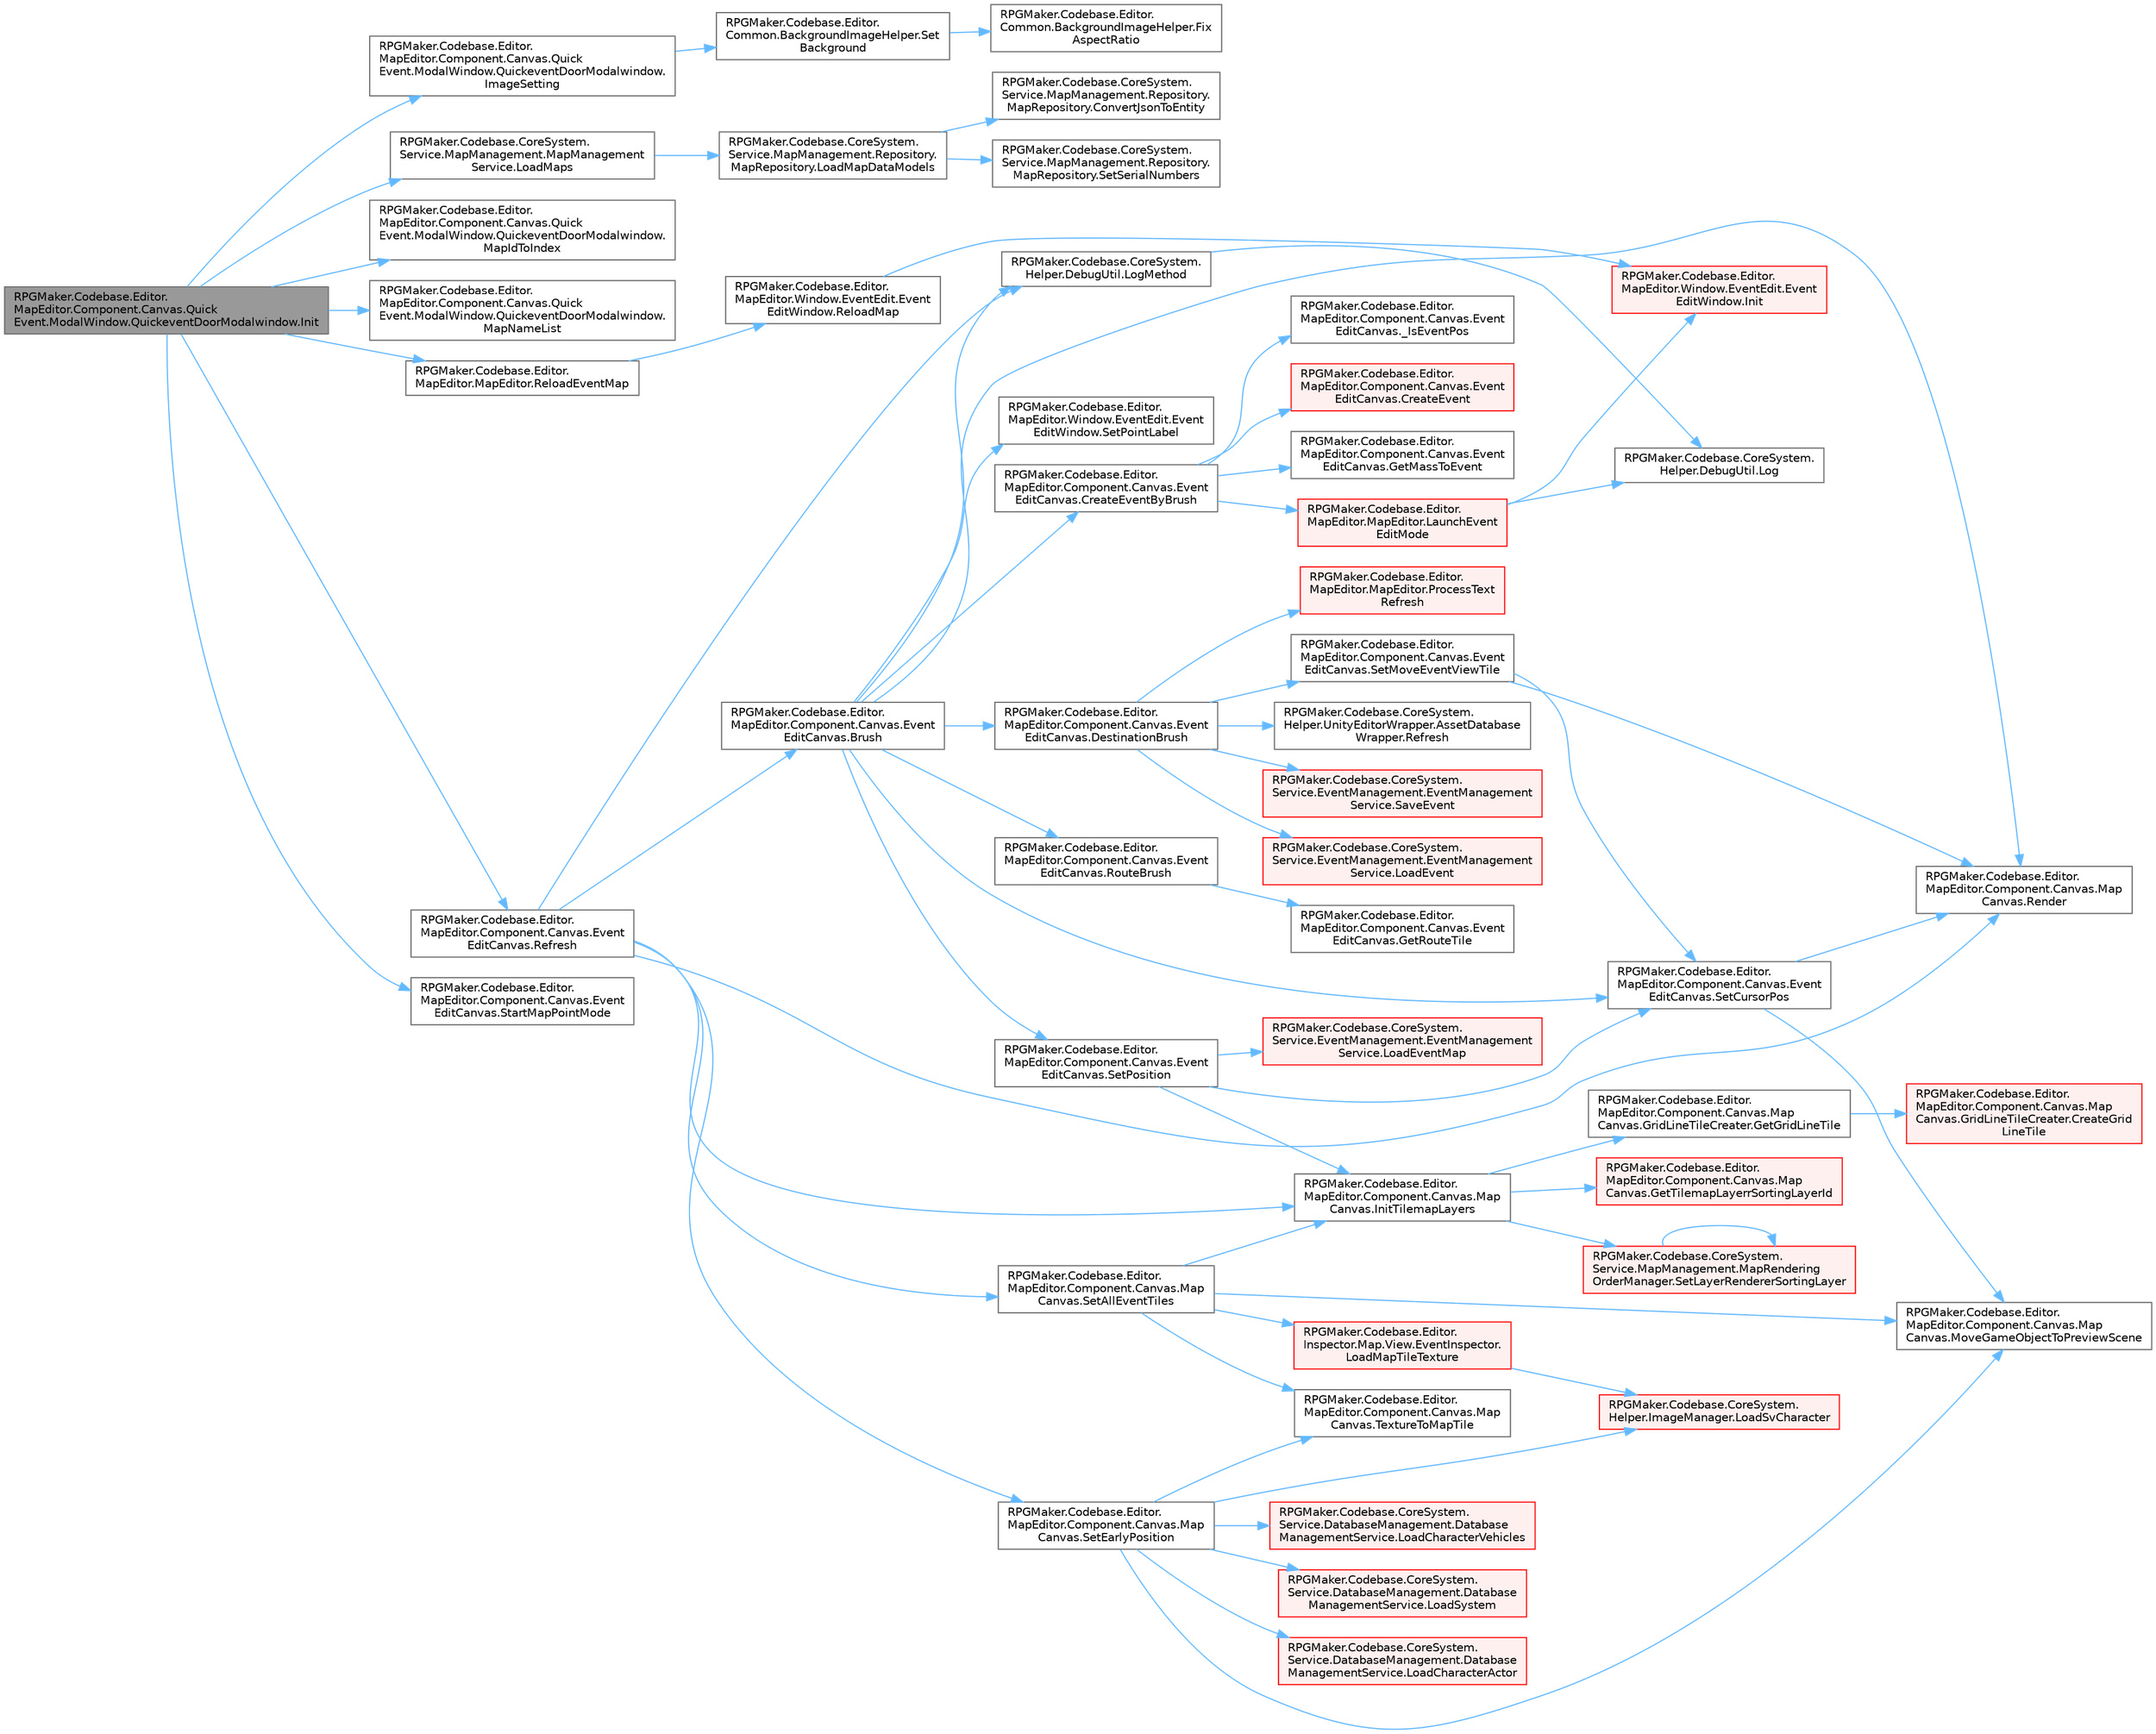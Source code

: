 digraph "RPGMaker.Codebase.Editor.MapEditor.Component.Canvas.QuickEvent.ModalWindow.QuickeventDoorModalwindow.Init"
{
 // LATEX_PDF_SIZE
  bgcolor="transparent";
  edge [fontname=Helvetica,fontsize=10,labelfontname=Helvetica,labelfontsize=10];
  node [fontname=Helvetica,fontsize=10,shape=box,height=0.2,width=0.4];
  rankdir="LR";
  Node1 [id="Node000001",label="RPGMaker.Codebase.Editor.\lMapEditor.Component.Canvas.Quick\lEvent.ModalWindow.QuickeventDoorModalwindow.Init",height=0.2,width=0.4,color="gray40", fillcolor="grey60", style="filled", fontcolor="black",tooltip="😁 初期化"];
  Node1 -> Node2 [id="edge1_Node000001_Node000002",color="steelblue1",style="solid",tooltip=" "];
  Node2 [id="Node000002",label="RPGMaker.Codebase.Editor.\lMapEditor.Component.Canvas.Quick\lEvent.ModalWindow.QuickeventDoorModalwindow.\lImageSetting",height=0.2,width=0.4,color="grey40", fillcolor="white", style="filled",URL="$de/dde/class_r_p_g_maker_1_1_codebase_1_1_editor_1_1_map_editor_1_1_component_1_1_canvas_1_1_quick_even0f401f0183987560bc8ad020c341b628.html#ac66db3b1dc37e9949874d5dfded5a15c",tooltip=" "];
  Node2 -> Node3 [id="edge2_Node000002_Node000003",color="steelblue1",style="solid",tooltip=" "];
  Node3 [id="Node000003",label="RPGMaker.Codebase.Editor.\lCommon.BackgroundImageHelper.Set\lBackground",height=0.2,width=0.4,color="grey40", fillcolor="white", style="filled",URL="$d5/df7/class_r_p_g_maker_1_1_codebase_1_1_editor_1_1_common_1_1_background_image_helper.html#a1de7ce4ee0531fdc93fb8aff2cbdf02e",tooltip="😁 背景画像の設定"];
  Node3 -> Node4 [id="edge3_Node000003_Node000004",color="steelblue1",style="solid",tooltip=" "];
  Node4 [id="Node000004",label="RPGMaker.Codebase.Editor.\lCommon.BackgroundImageHelper.Fix\lAspectRatio",height=0.2,width=0.4,color="grey40", fillcolor="white", style="filled",URL="$d5/df7/class_r_p_g_maker_1_1_codebase_1_1_editor_1_1_common_1_1_background_image_helper.html#a9efd5a671f44a0ca94270e707a15d2ec",tooltip="😁 背景画像の設定"];
  Node1 -> Node5 [id="edge4_Node000001_Node000005",color="steelblue1",style="solid",tooltip=" "];
  Node5 [id="Node000005",label="RPGMaker.Codebase.CoreSystem.\lService.MapManagement.MapManagement\lService.LoadMaps",height=0.2,width=0.4,color="grey40", fillcolor="white", style="filled",URL="$da/d11/class_r_p_g_maker_1_1_codebase_1_1_core_system_1_1_service_1_1_map_management_1_1_map_management_service.html#ac1e32acf560202489431edc32292d3ac",tooltip="😁 [マップ操作]"];
  Node5 -> Node6 [id="edge5_Node000005_Node000006",color="steelblue1",style="solid",tooltip=" "];
  Node6 [id="Node000006",label="RPGMaker.Codebase.CoreSystem.\lService.MapManagement.Repository.\lMapRepository.LoadMapDataModels",height=0.2,width=0.4,color="grey40", fillcolor="white", style="filled",URL="$d5/d90/class_r_p_g_maker_1_1_codebase_1_1_core_system_1_1_service_1_1_map_management_1_1_repository_1_1_map_repository.html#ae52ac0cf88d7d660713d2c01b24207e2",tooltip="😁 マップ・データ・モデル読込"];
  Node6 -> Node7 [id="edge6_Node000006_Node000007",color="steelblue1",style="solid",tooltip=" "];
  Node7 [id="Node000007",label="RPGMaker.Codebase.CoreSystem.\lService.MapManagement.Repository.\lMapRepository.ConvertJsonToEntity",height=0.2,width=0.4,color="grey40", fillcolor="white", style="filled",URL="$d5/d90/class_r_p_g_maker_1_1_codebase_1_1_core_system_1_1_service_1_1_map_management_1_1_repository_1_1_map_repository.html#a712ec3f11afbdf696f89f34c65583346",tooltip="😁 JSONからエンティティへ変換"];
  Node6 -> Node8 [id="edge7_Node000006_Node000008",color="steelblue1",style="solid",tooltip=" "];
  Node8 [id="Node000008",label="RPGMaker.Codebase.CoreSystem.\lService.MapManagement.Repository.\lMapRepository.SetSerialNumbers",height=0.2,width=0.4,color="grey40", fillcolor="white", style="filled",URL="$d5/d90/class_r_p_g_maker_1_1_codebase_1_1_core_system_1_1_service_1_1_map_management_1_1_repository_1_1_map_repository.html#aac8a4802465c30e6b280e54872da1e8d",tooltip="連番設定"];
  Node1 -> Node9 [id="edge8_Node000001_Node000009",color="steelblue1",style="solid",tooltip=" "];
  Node9 [id="Node000009",label="RPGMaker.Codebase.Editor.\lMapEditor.Component.Canvas.Quick\lEvent.ModalWindow.QuickeventDoorModalwindow.\lMapIdToIndex",height=0.2,width=0.4,color="grey40", fillcolor="white", style="filled",URL="$de/dde/class_r_p_g_maker_1_1_codebase_1_1_editor_1_1_map_editor_1_1_component_1_1_canvas_1_1_quick_even0f401f0183987560bc8ad020c341b628.html#a3ff96c20910cc087afa7b4cbc75834fd",tooltip=" "];
  Node1 -> Node10 [id="edge9_Node000001_Node000010",color="steelblue1",style="solid",tooltip=" "];
  Node10 [id="Node000010",label="RPGMaker.Codebase.Editor.\lMapEditor.Component.Canvas.Quick\lEvent.ModalWindow.QuickeventDoorModalwindow.\lMapNameList",height=0.2,width=0.4,color="grey40", fillcolor="white", style="filled",URL="$de/dde/class_r_p_g_maker_1_1_codebase_1_1_editor_1_1_map_editor_1_1_component_1_1_canvas_1_1_quick_even0f401f0183987560bc8ad020c341b628.html#a308cd491468908bc424435b022ca5de0",tooltip=" "];
  Node1 -> Node11 [id="edge10_Node000001_Node000011",color="steelblue1",style="solid",tooltip=" "];
  Node11 [id="Node000011",label="RPGMaker.Codebase.Editor.\lMapEditor.Component.Canvas.Event\lEditCanvas.Refresh",height=0.2,width=0.4,color="grey40", fillcolor="white", style="filled",URL="$df/d64/class_r_p_g_maker_1_1_codebase_1_1_editor_1_1_map_editor_1_1_component_1_1_canvas_1_1_event_edit_canvas.html#a78803b998253513023cb9706e7ed1f94",tooltip="データおよび表示更新"];
  Node11 -> Node12 [id="edge11_Node000011_Node000012",color="steelblue1",style="solid",tooltip=" "];
  Node12 [id="Node000012",label="RPGMaker.Codebase.Editor.\lMapEditor.Component.Canvas.Event\lEditCanvas.Brush",height=0.2,width=0.4,color="grey40", fillcolor="white", style="filled",URL="$df/d64/class_r_p_g_maker_1_1_codebase_1_1_editor_1_1_map_editor_1_1_component_1_1_canvas_1_1_event_edit_canvas.html#ab26bd30cbeb774d79fb2f72aba7d48b0",tooltip=" "];
  Node12 -> Node13 [id="edge12_Node000012_Node000013",color="steelblue1",style="solid",tooltip=" "];
  Node13 [id="Node000013",label="RPGMaker.Codebase.Editor.\lMapEditor.Component.Canvas.Event\lEditCanvas.CreateEventByBrush",height=0.2,width=0.4,color="grey40", fillcolor="white", style="filled",URL="$df/d64/class_r_p_g_maker_1_1_codebase_1_1_editor_1_1_map_editor_1_1_component_1_1_canvas_1_1_event_edit_canvas.html#ad6b0f7d721103e7fd954dee75b8bf3c2",tooltip=" "];
  Node13 -> Node14 [id="edge13_Node000013_Node000014",color="steelblue1",style="solid",tooltip=" "];
  Node14 [id="Node000014",label="RPGMaker.Codebase.Editor.\lMapEditor.Component.Canvas.Event\lEditCanvas._IsEventPos",height=0.2,width=0.4,color="grey40", fillcolor="white", style="filled",URL="$df/d64/class_r_p_g_maker_1_1_codebase_1_1_editor_1_1_map_editor_1_1_component_1_1_canvas_1_1_event_edit_canvas.html#ad4217e2c6e99680c671db5273c628cd7",tooltip="すでにイベントが設置されているか"];
  Node13 -> Node15 [id="edge14_Node000013_Node000015",color="steelblue1",style="solid",tooltip=" "];
  Node15 [id="Node000015",label="RPGMaker.Codebase.Editor.\lMapEditor.Component.Canvas.Event\lEditCanvas.CreateEvent",height=0.2,width=0.4,color="red", fillcolor="#FFF0F0", style="filled",URL="$df/d64/class_r_p_g_maker_1_1_codebase_1_1_editor_1_1_map_editor_1_1_component_1_1_canvas_1_1_event_edit_canvas.html#a23522bcdd0f3c96a9e5447833bbe66a6",tooltip=" "];
  Node13 -> Node58 [id="edge15_Node000013_Node000058",color="steelblue1",style="solid",tooltip=" "];
  Node58 [id="Node000058",label="RPGMaker.Codebase.Editor.\lMapEditor.Component.Canvas.Event\lEditCanvas.GetMassToEvent",height=0.2,width=0.4,color="grey40", fillcolor="white", style="filled",URL="$df/d64/class_r_p_g_maker_1_1_codebase_1_1_editor_1_1_map_editor_1_1_component_1_1_canvas_1_1_event_edit_canvas.html#ab08532d893958f4c7fce674fa90974b3",tooltip="マス目からイベント取得"];
  Node13 -> Node59 [id="edge16_Node000013_Node000059",color="steelblue1",style="solid",tooltip=" "];
  Node59 [id="Node000059",label="RPGMaker.Codebase.Editor.\lMapEditor.MapEditor.LaunchEvent\lEditMode",height=0.2,width=0.4,color="red", fillcolor="#FFF0F0", style="filled",URL="$d1/d2d/class_r_p_g_maker_1_1_codebase_1_1_editor_1_1_map_editor_1_1_map_editor.html#a9332dde4703a160f0ccb15baac16bbe6",tooltip="イベント編集モードに切り替え"];
  Node59 -> Node64 [id="edge17_Node000059_Node000064",color="steelblue1",style="solid",tooltip=" "];
  Node64 [id="Node000064",label="RPGMaker.Codebase.Editor.\lMapEditor.Window.EventEdit.Event\lEditWindow.Init",height=0.2,width=0.4,color="red", fillcolor="#FFF0F0", style="filled",URL="$db/d92/class_r_p_g_maker_1_1_codebase_1_1_editor_1_1_map_editor_1_1_window_1_1_event_edit_1_1_event_edit_window.html#a4ff85adeafc8399792ae8ad76fb60980",tooltip="初期化"];
  Node59 -> Node93 [id="edge18_Node000059_Node000093",color="steelblue1",style="solid",tooltip=" "];
  Node93 [id="Node000093",label="RPGMaker.Codebase.CoreSystem.\lHelper.DebugUtil.Log",height=0.2,width=0.4,color="grey40", fillcolor="white", style="filled",URL="$d0/dba/class_r_p_g_maker_1_1_codebase_1_1_core_system_1_1_helper_1_1_debug_util.html#ae769554710c95a408921ec8596769145",tooltip="オブジェクトを文字列化してUnityコンソールに表示する。"];
  Node12 -> Node112 [id="edge19_Node000012_Node000112",color="steelblue1",style="solid",tooltip=" "];
  Node112 [id="Node000112",label="RPGMaker.Codebase.Editor.\lMapEditor.Component.Canvas.Event\lEditCanvas.DestinationBrush",height=0.2,width=0.4,color="grey40", fillcolor="white", style="filled",URL="$df/d64/class_r_p_g_maker_1_1_codebase_1_1_editor_1_1_map_editor_1_1_component_1_1_canvas_1_1_event_edit_canvas.html#ae83b1a90ba182672ebfa7fc60c18f035",tooltip=" "];
  Node112 -> Node57 [id="edge20_Node000112_Node000057",color="steelblue1",style="solid",tooltip=" "];
  Node57 [id="Node000057",label="RPGMaker.Codebase.CoreSystem.\lService.EventManagement.EventManagement\lService.LoadEvent",height=0.2,width=0.4,color="red", fillcolor="#FFF0F0", style="filled",URL="$d5/d7b/class_r_p_g_maker_1_1_codebase_1_1_core_system_1_1_service_1_1_event_management_1_1_event_management_service.html#aeaed214f12d8e6bfbe007a19b46a305d",tooltip="😁 イベント読込"];
  Node112 -> Node113 [id="edge21_Node000112_Node000113",color="steelblue1",style="solid",tooltip=" "];
  Node113 [id="Node000113",label="RPGMaker.Codebase.Editor.\lMapEditor.MapEditor.ProcessText\lRefresh",height=0.2,width=0.4,color="red", fillcolor="#FFF0F0", style="filled",URL="$d1/d2d/class_r_p_g_maker_1_1_codebase_1_1_editor_1_1_map_editor_1_1_map_editor.html#aef3f965383474fe0e22526b4095ed31d",tooltip="ProcessTextの更新"];
  Node112 -> Node114 [id="edge22_Node000112_Node000114",color="steelblue1",style="solid",tooltip=" "];
  Node114 [id="Node000114",label="RPGMaker.Codebase.CoreSystem.\lHelper.UnityEditorWrapper.AssetDatabase\lWrapper.Refresh",height=0.2,width=0.4,color="grey40", fillcolor="white", style="filled",URL="$d9/d20/class_r_p_g_maker_1_1_codebase_1_1_core_system_1_1_helper_1_1_unity_editor_wrapper_1_1_asset_database_wrapper.html#a6a55f5098d23beaeadbcb41de897f051",tooltip=" "];
  Node112 -> Node32 [id="edge23_Node000112_Node000032",color="steelblue1",style="solid",tooltip=" "];
  Node32 [id="Node000032",label="RPGMaker.Codebase.CoreSystem.\lService.EventManagement.EventManagement\lService.SaveEvent",height=0.2,width=0.4,color="red", fillcolor="#FFF0F0", style="filled",URL="$d5/d7b/class_r_p_g_maker_1_1_codebase_1_1_core_system_1_1_service_1_1_event_management_1_1_event_management_service.html#ab4076d36d7d412ee2420c7e81d02ab4a",tooltip="😁 イベント保存"];
  Node112 -> Node115 [id="edge24_Node000112_Node000115",color="steelblue1",style="solid",tooltip=" "];
  Node115 [id="Node000115",label="RPGMaker.Codebase.Editor.\lMapEditor.Component.Canvas.Event\lEditCanvas.SetMoveEventViewTile",height=0.2,width=0.4,color="grey40", fillcolor="white", style="filled",URL="$df/d64/class_r_p_g_maker_1_1_codebase_1_1_editor_1_1_map_editor_1_1_component_1_1_canvas_1_1_event_edit_canvas.html#a955a783e8d05bd8725cd3f6db74ab48f",tooltip="移動系イベントで表示する用"];
  Node115 -> Node108 [id="edge25_Node000115_Node000108",color="steelblue1",style="solid",tooltip=" "];
  Node108 [id="Node000108",label="RPGMaker.Codebase.Editor.\lMapEditor.Component.Canvas.Map\lCanvas.Render",height=0.2,width=0.4,color="grey40", fillcolor="white", style="filled",URL="$da/d63/class_r_p_g_maker_1_1_codebase_1_1_editor_1_1_map_editor_1_1_component_1_1_canvas_1_1_map_canvas.html#a2251fde9142862e109ac4894a3769594",tooltip="マップ描画"];
  Node115 -> Node106 [id="edge26_Node000115_Node000106",color="steelblue1",style="solid",tooltip=" "];
  Node106 [id="Node000106",label="RPGMaker.Codebase.Editor.\lMapEditor.Component.Canvas.Event\lEditCanvas.SetCursorPos",height=0.2,width=0.4,color="grey40", fillcolor="white", style="filled",URL="$df/d64/class_r_p_g_maker_1_1_codebase_1_1_editor_1_1_map_editor_1_1_component_1_1_canvas_1_1_event_edit_canvas.html#a01dd8ebe72e3d3f8b294f0bccbbca9cc",tooltip="カーソル位置を設定する。"];
  Node106 -> Node107 [id="edge27_Node000106_Node000107",color="steelblue1",style="solid",tooltip=" "];
  Node107 [id="Node000107",label="RPGMaker.Codebase.Editor.\lMapEditor.Component.Canvas.Map\lCanvas.MoveGameObjectToPreviewScene",height=0.2,width=0.4,color="grey40", fillcolor="white", style="filled",URL="$da/d63/class_r_p_g_maker_1_1_codebase_1_1_editor_1_1_map_editor_1_1_component_1_1_canvas_1_1_map_canvas.html#ac8b93ac86a3f9b8703fcc3b28a617628",tooltip="ゲームオブジェクトを現在属しているシーンからプレビューシーンに移動させる。"];
  Node106 -> Node108 [id="edge28_Node000106_Node000108",color="steelblue1",style="solid",tooltip=" "];
  Node12 -> Node116 [id="edge29_Node000012_Node000116",color="steelblue1",style="solid",tooltip=" "];
  Node116 [id="Node000116",label="RPGMaker.Codebase.CoreSystem.\lHelper.DebugUtil.LogMethod",height=0.2,width=0.4,color="grey40", fillcolor="white", style="filled",URL="$d0/dba/class_r_p_g_maker_1_1_codebase_1_1_core_system_1_1_helper_1_1_debug_util.html#a350477b28f94bba0a576b0761b036471",tooltip="メソッドと引数列をUnityコンソールに表示する。"];
  Node116 -> Node93 [id="edge30_Node000116_Node000093",color="steelblue1",style="solid",tooltip=" "];
  Node12 -> Node108 [id="edge31_Node000012_Node000108",color="steelblue1",style="solid",tooltip=" "];
  Node12 -> Node117 [id="edge32_Node000012_Node000117",color="steelblue1",style="solid",tooltip=" "];
  Node117 [id="Node000117",label="RPGMaker.Codebase.Editor.\lMapEditor.Component.Canvas.Event\lEditCanvas.RouteBrush",height=0.2,width=0.4,color="grey40", fillcolor="white", style="filled",URL="$df/d64/class_r_p_g_maker_1_1_codebase_1_1_editor_1_1_map_editor_1_1_component_1_1_canvas_1_1_event_edit_canvas.html#ad066f05e4cbf3937aecffde2fab3d17c",tooltip=" "];
  Node117 -> Node118 [id="edge33_Node000117_Node000118",color="steelblue1",style="solid",tooltip=" "];
  Node118 [id="Node000118",label="RPGMaker.Codebase.Editor.\lMapEditor.Component.Canvas.Event\lEditCanvas.GetRouteTile",height=0.2,width=0.4,color="grey40", fillcolor="white", style="filled",URL="$df/d64/class_r_p_g_maker_1_1_codebase_1_1_editor_1_1_map_editor_1_1_component_1_1_canvas_1_1_event_edit_canvas.html#ab6b001363fd92f27638fe45144c3cc64",tooltip=" "];
  Node12 -> Node106 [id="edge34_Node000012_Node000106",color="steelblue1",style="solid",tooltip=" "];
  Node12 -> Node109 [id="edge35_Node000012_Node000109",color="steelblue1",style="solid",tooltip=" "];
  Node109 [id="Node000109",label="RPGMaker.Codebase.Editor.\lMapEditor.Window.EventEdit.Event\lEditWindow.SetPointLabel",height=0.2,width=0.4,color="grey40", fillcolor="white", style="filled",URL="$db/d92/class_r_p_g_maker_1_1_codebase_1_1_editor_1_1_map_editor_1_1_window_1_1_event_edit_1_1_event_edit_window.html#acb6f0b1e1e8e23a724e2f4a1bf8f9f88",tooltip=" "];
  Node12 -> Node119 [id="edge36_Node000012_Node000119",color="steelblue1",style="solid",tooltip=" "];
  Node119 [id="Node000119",label="RPGMaker.Codebase.Editor.\lMapEditor.Component.Canvas.Event\lEditCanvas.SetPosition",height=0.2,width=0.4,color="grey40", fillcolor="white", style="filled",URL="$df/d64/class_r_p_g_maker_1_1_codebase_1_1_editor_1_1_map_editor_1_1_component_1_1_canvas_1_1_event_edit_canvas.html#ae12df781b753d3c17f0f1653f96d7686",tooltip=" "];
  Node119 -> Node120 [id="edge37_Node000119_Node000120",color="steelblue1",style="solid",tooltip=" "];
  Node120 [id="Node000120",label="RPGMaker.Codebase.Editor.\lMapEditor.Component.Canvas.Map\lCanvas.InitTilemapLayers",height=0.2,width=0.4,color="grey40", fillcolor="white", style="filled",URL="$da/d63/class_r_p_g_maker_1_1_codebase_1_1_editor_1_1_map_editor_1_1_component_1_1_canvas_1_1_map_canvas.html#ab47e20ae7814bf14fe63db215211e127",tooltip=" "];
  Node120 -> Node121 [id="edge38_Node000120_Node000121",color="steelblue1",style="solid",tooltip=" "];
  Node121 [id="Node000121",label="RPGMaker.Codebase.Editor.\lMapEditor.Component.Canvas.Map\lCanvas.GridLineTileCreater.GetGridLineTile",height=0.2,width=0.4,color="grey40", fillcolor="white", style="filled",URL="$d5/db3/class_r_p_g_maker_1_1_codebase_1_1_editor_1_1_map_editor_1_1_component_1_1_canvas_1_1_map_canvas_1_1_grid_line_tile_creater.html#a94deb6d6b4037843ab7dda6878d17f47",tooltip=" "];
  Node121 -> Node122 [id="edge39_Node000121_Node000122",color="steelblue1",style="solid",tooltip=" "];
  Node122 [id="Node000122",label="RPGMaker.Codebase.Editor.\lMapEditor.Component.Canvas.Map\lCanvas.GridLineTileCreater.CreateGrid\lLineTile",height=0.2,width=0.4,color="red", fillcolor="#FFF0F0", style="filled",URL="$d5/db3/class_r_p_g_maker_1_1_codebase_1_1_editor_1_1_map_editor_1_1_component_1_1_canvas_1_1_map_canvas_1_1_grid_line_tile_creater.html#a08f55293147aeeee56e7b53a5947c056",tooltip="マップタイルグリッド線用のタイルを生成。"];
  Node120 -> Node125 [id="edge40_Node000120_Node000125",color="steelblue1",style="solid",tooltip=" "];
  Node125 [id="Node000125",label="RPGMaker.Codebase.Editor.\lMapEditor.Component.Canvas.Map\lCanvas.GetTilemapLayerrSortingLayerId",height=0.2,width=0.4,color="red", fillcolor="#FFF0F0", style="filled",URL="$da/d63/class_r_p_g_maker_1_1_codebase_1_1_editor_1_1_map_editor_1_1_component_1_1_canvas_1_1_map_canvas.html#a0506194da196cf76cba6d57ad09f1c92",tooltip=" "];
  Node120 -> Node127 [id="edge41_Node000120_Node000127",color="steelblue1",style="solid",tooltip=" "];
  Node127 [id="Node000127",label="RPGMaker.Codebase.CoreSystem.\lService.MapManagement.MapRendering\lOrderManager.SetLayerRendererSortingLayer",height=0.2,width=0.4,color="red", fillcolor="#FFF0F0", style="filled",URL="$d5/d51/class_r_p_g_maker_1_1_codebase_1_1_core_system_1_1_service_1_1_map_management_1_1_map_rendering_order_manager.html#a921c81e6c3f02ac726d6cda3a374502b",tooltip="😁 層描画ソート層設定"];
  Node127 -> Node127 [id="edge42_Node000127_Node000127",color="steelblue1",style="solid",tooltip=" "];
  Node119 -> Node129 [id="edge43_Node000119_Node000129",color="steelblue1",style="solid",tooltip=" "];
  Node129 [id="Node000129",label="RPGMaker.Codebase.CoreSystem.\lService.EventManagement.EventManagement\lService.LoadEventMap",height=0.2,width=0.4,color="red", fillcolor="#FFF0F0", style="filled",URL="$d5/d7b/class_r_p_g_maker_1_1_codebase_1_1_core_system_1_1_service_1_1_event_management_1_1_event_management_service.html#aa63d78cbfcaaf1b54776075b618d80b1",tooltip="😁 イベント・マップ読込"];
  Node119 -> Node106 [id="edge44_Node000119_Node000106",color="steelblue1",style="solid",tooltip=" "];
  Node11 -> Node120 [id="edge45_Node000011_Node000120",color="steelblue1",style="solid",tooltip=" "];
  Node11 -> Node116 [id="edge46_Node000011_Node000116",color="steelblue1",style="solid",tooltip=" "];
  Node11 -> Node108 [id="edge47_Node000011_Node000108",color="steelblue1",style="solid",tooltip=" "];
  Node11 -> Node131 [id="edge48_Node000011_Node000131",color="steelblue1",style="solid",tooltip=" "];
  Node131 [id="Node000131",label="RPGMaker.Codebase.Editor.\lMapEditor.Component.Canvas.Map\lCanvas.SetAllEventTiles",height=0.2,width=0.4,color="grey40", fillcolor="white", style="filled",URL="$da/d63/class_r_p_g_maker_1_1_codebase_1_1_editor_1_1_map_editor_1_1_component_1_1_canvas_1_1_map_canvas.html#afe8399bb2859ecb80082dcd4ab96711c",tooltip="マップの全てのイベントの位置にイベントを表わすタイルを設定する。"];
  Node131 -> Node120 [id="edge49_Node000131_Node000120",color="steelblue1",style="solid",tooltip=" "];
  Node131 -> Node132 [id="edge50_Node000131_Node000132",color="steelblue1",style="solid",tooltip=" "];
  Node132 [id="Node000132",label="RPGMaker.Codebase.Editor.\lInspector.Map.View.EventInspector.\lLoadMapTileTexture",height=0.2,width=0.4,color="red", fillcolor="#FFF0F0", style="filled",URL="$d1/d3b/class_r_p_g_maker_1_1_codebase_1_1_editor_1_1_inspector_1_1_map_1_1_view_1_1_event_inspector.html#a739583a4bb9d9df6388441166ec14cbd",tooltip="マップイベントページ情報によりマップタイルに表示するテクスチャーを取得する。"];
  Node132 -> Node134 [id="edge51_Node000132_Node000134",color="steelblue1",style="solid",tooltip=" "];
  Node134 [id="Node000134",label="RPGMaker.Codebase.CoreSystem.\lHelper.ImageManager.LoadSvCharacter",height=0.2,width=0.4,color="red", fillcolor="#FFF0F0", style="filled",URL="$d3/db5/class_r_p_g_maker_1_1_codebase_1_1_core_system_1_1_helper_1_1_image_manager.html#a62e57741c25fd16cd5add4507dfb3ddd",tooltip=" "];
  Node131 -> Node107 [id="edge52_Node000131_Node000107",color="steelblue1",style="solid",tooltip=" "];
  Node131 -> Node141 [id="edge53_Node000131_Node000141",color="steelblue1",style="solid",tooltip=" "];
  Node141 [id="Node000141",label="RPGMaker.Codebase.Editor.\lMapEditor.Component.Canvas.Map\lCanvas.TextureToMapTile",height=0.2,width=0.4,color="grey40", fillcolor="white", style="filled",URL="$da/d63/class_r_p_g_maker_1_1_codebase_1_1_editor_1_1_map_editor_1_1_component_1_1_canvas_1_1_map_canvas.html#aa2b1462005424ba94e24b5b70bb3475c",tooltip=" "];
  Node11 -> Node142 [id="edge54_Node000011_Node000142",color="steelblue1",style="solid",tooltip=" "];
  Node142 [id="Node000142",label="RPGMaker.Codebase.Editor.\lMapEditor.Component.Canvas.Map\lCanvas.SetEarlyPosition",height=0.2,width=0.4,color="grey40", fillcolor="white", style="filled",URL="$da/d63/class_r_p_g_maker_1_1_codebase_1_1_editor_1_1_map_editor_1_1_component_1_1_canvas_1_1_map_canvas.html#a6877989323d14f9376691bf1c26aa289",tooltip="初期パーティ、乗り物のタイルを設定する"];
  Node142 -> Node29 [id="edge55_Node000142_Node000029",color="steelblue1",style="solid",tooltip=" "];
  Node29 [id="Node000029",label="RPGMaker.Codebase.CoreSystem.\lService.DatabaseManagement.Database\lManagementService.LoadCharacterActor",height=0.2,width=0.4,color="red", fillcolor="#FFF0F0", style="filled",URL="$db/db0/class_r_p_g_maker_1_1_codebase_1_1_core_system_1_1_service_1_1_database_management_1_1_database_management_service.html#afa56ff9a916ba5265719f6be7f2330e2",tooltip="😁 キャラクター・アクター読込"];
  Node142 -> Node143 [id="edge56_Node000142_Node000143",color="steelblue1",style="solid",tooltip=" "];
  Node143 [id="Node000143",label="RPGMaker.Codebase.CoreSystem.\lService.DatabaseManagement.Database\lManagementService.LoadCharacterVehicles",height=0.2,width=0.4,color="red", fillcolor="#FFF0F0", style="filled",URL="$db/db0/class_r_p_g_maker_1_1_codebase_1_1_core_system_1_1_service_1_1_database_management_1_1_database_management_service.html#a0b003a876f01ec9a754241a3df3836fc",tooltip="😁 キャラクターの乗り物読込"];
  Node142 -> Node134 [id="edge57_Node000142_Node000134",color="steelblue1",style="solid",tooltip=" "];
  Node142 -> Node145 [id="edge58_Node000142_Node000145",color="steelblue1",style="solid",tooltip=" "];
  Node145 [id="Node000145",label="RPGMaker.Codebase.CoreSystem.\lService.DatabaseManagement.Database\lManagementService.LoadSystem",height=0.2,width=0.4,color="red", fillcolor="#FFF0F0", style="filled",URL="$db/db0/class_r_p_g_maker_1_1_codebase_1_1_core_system_1_1_service_1_1_database_management_1_1_database_management_service.html#ab14ced87348b79b244d7a5d975e80d25",tooltip="😁 ロード・システム"];
  Node142 -> Node107 [id="edge59_Node000142_Node000107",color="steelblue1",style="solid",tooltip=" "];
  Node142 -> Node141 [id="edge60_Node000142_Node000141",color="steelblue1",style="solid",tooltip=" "];
  Node1 -> Node148 [id="edge61_Node000001_Node000148",color="steelblue1",style="solid",tooltip=" "];
  Node148 [id="Node000148",label="RPGMaker.Codebase.Editor.\lMapEditor.MapEditor.ReloadEventMap",height=0.2,width=0.4,color="grey40", fillcolor="white", style="filled",URL="$d1/d2d/class_r_p_g_maker_1_1_codebase_1_1_editor_1_1_map_editor_1_1_map_editor.html#ae1988ba36b2fabfe852ab86c5ce9c730",tooltip=" "];
  Node148 -> Node149 [id="edge62_Node000148_Node000149",color="steelblue1",style="solid",tooltip=" "];
  Node149 [id="Node000149",label="RPGMaker.Codebase.Editor.\lMapEditor.Window.EventEdit.Event\lEditWindow.ReloadMap",height=0.2,width=0.4,color="grey40", fillcolor="white", style="filled",URL="$db/d92/class_r_p_g_maker_1_1_codebase_1_1_editor_1_1_map_editor_1_1_window_1_1_event_edit_1_1_event_edit_window.html#a34653d2ea392ff315a4670d1568cb7a7",tooltip=" "];
  Node149 -> Node64 [id="edge63_Node000149_Node000064",color="steelblue1",style="solid",tooltip=" "];
  Node1 -> Node150 [id="edge64_Node000001_Node000150",color="steelblue1",style="solid",tooltip=" "];
  Node150 [id="Node000150",label="RPGMaker.Codebase.Editor.\lMapEditor.Component.Canvas.Event\lEditCanvas.StartMapPointMode",height=0.2,width=0.4,color="grey40", fillcolor="white", style="filled",URL="$df/d64/class_r_p_g_maker_1_1_codebase_1_1_editor_1_1_map_editor_1_1_component_1_1_canvas_1_1_event_edit_canvas.html#a6cf2a9ac07890b5954d92aa6ecf1bccd",tooltip=" "];
}
